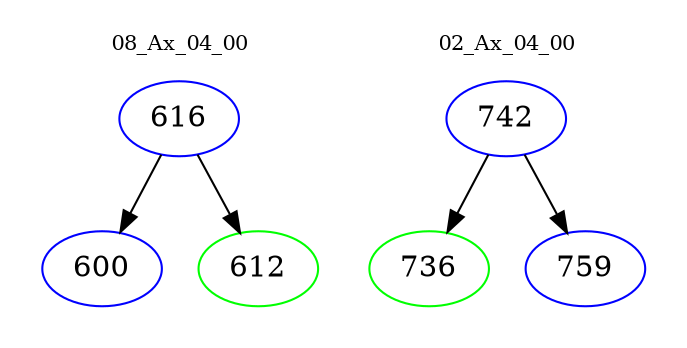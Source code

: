 digraph{
subgraph cluster_0 {
color = white
label = "08_Ax_04_00";
fontsize=10;
T0_616 [label="616", color="blue"]
T0_616 -> T0_600 [color="black"]
T0_600 [label="600", color="blue"]
T0_616 -> T0_612 [color="black"]
T0_612 [label="612", color="green"]
}
subgraph cluster_1 {
color = white
label = "02_Ax_04_00";
fontsize=10;
T1_742 [label="742", color="blue"]
T1_742 -> T1_736 [color="black"]
T1_736 [label="736", color="green"]
T1_742 -> T1_759 [color="black"]
T1_759 [label="759", color="blue"]
}
}
